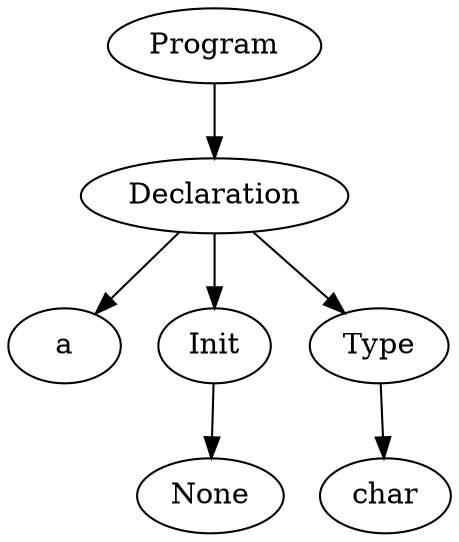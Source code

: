 digraph parse_tree {
{gv100000[label="Program"]}->{{gv100002[label="Declaration"]}}{gv100002[label="Declaration"]}->{gv100005[label="a"] gv100001[label="Init"] gv100003[label="Type"]};
{gv100001[label="Init"]}->{gv100006[label="None"]};
{gv100003[label="Type"]}->{gv100004[label="char"]};
}